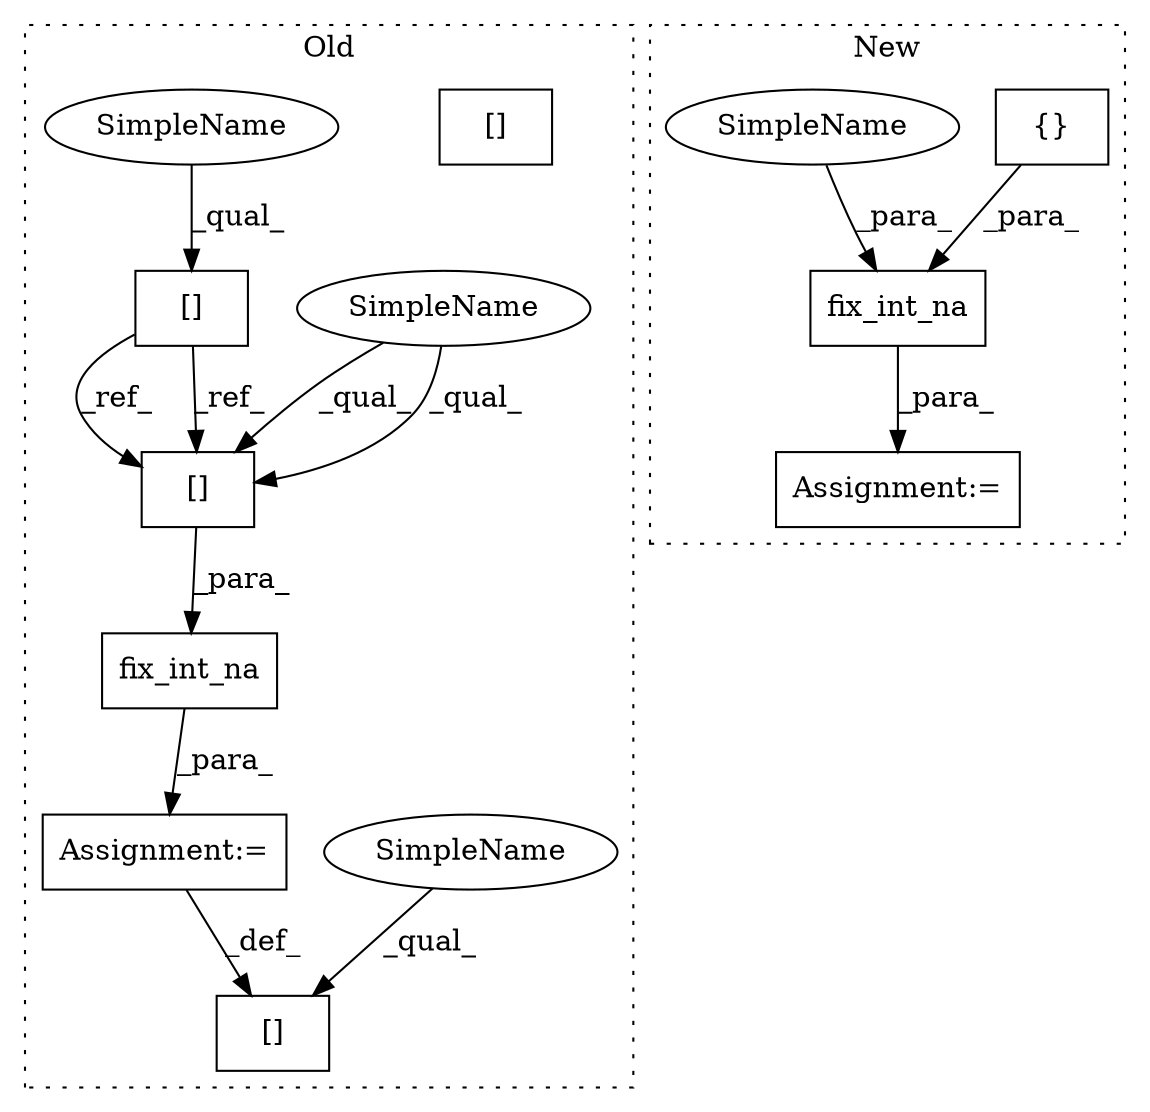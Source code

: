 digraph G {
subgraph cluster0 {
1 [label="[]" a="2" s="7940,7952" l="3,1" shape="box"];
3 [label="[]" a="2" s="7895,7906" l="3,1" shape="box"];
5 [label="Assignment:=" a="7" s="7953" l="1" shape="box"];
6 [label="[]" a="2" s="7965,7977" l="3,1" shape="box"];
8 [label="fix_int_na" a="32" s="7954,7978" l="11,1" shape="box"];
9 [label="[]" a="2" s="7965,7977" l="3,1" shape="box"];
10 [label="SimpleName" a="42" s="7940" l="2" shape="ellipse"];
11 [label="SimpleName" a="42" s="7965" l="2" shape="ellipse"];
12 [label="SimpleName" a="42" s="7895" l="2" shape="ellipse"];
label = "Old";
style="dotted";
}
subgraph cluster1 {
2 [label="fix_int_na" a="32" s="9463,9506" l="11,1" shape="box"];
4 [label="{}" a="4" s="9486,9505" l="1,1" shape="box"];
7 [label="Assignment:=" a="7" s="9462" l="1" shape="box"];
13 [label="SimpleName" a="42" s="9474" l="2" shape="ellipse"];
label = "New";
style="dotted";
}
2 -> 7 [label="_para_"];
3 -> 9 [label="_ref_"];
3 -> 9 [label="_ref_"];
4 -> 2 [label="_para_"];
5 -> 1 [label="_def_"];
8 -> 5 [label="_para_"];
9 -> 8 [label="_para_"];
10 -> 1 [label="_qual_"];
11 -> 9 [label="_qual_"];
11 -> 9 [label="_qual_"];
12 -> 3 [label="_qual_"];
13 -> 2 [label="_para_"];
}
